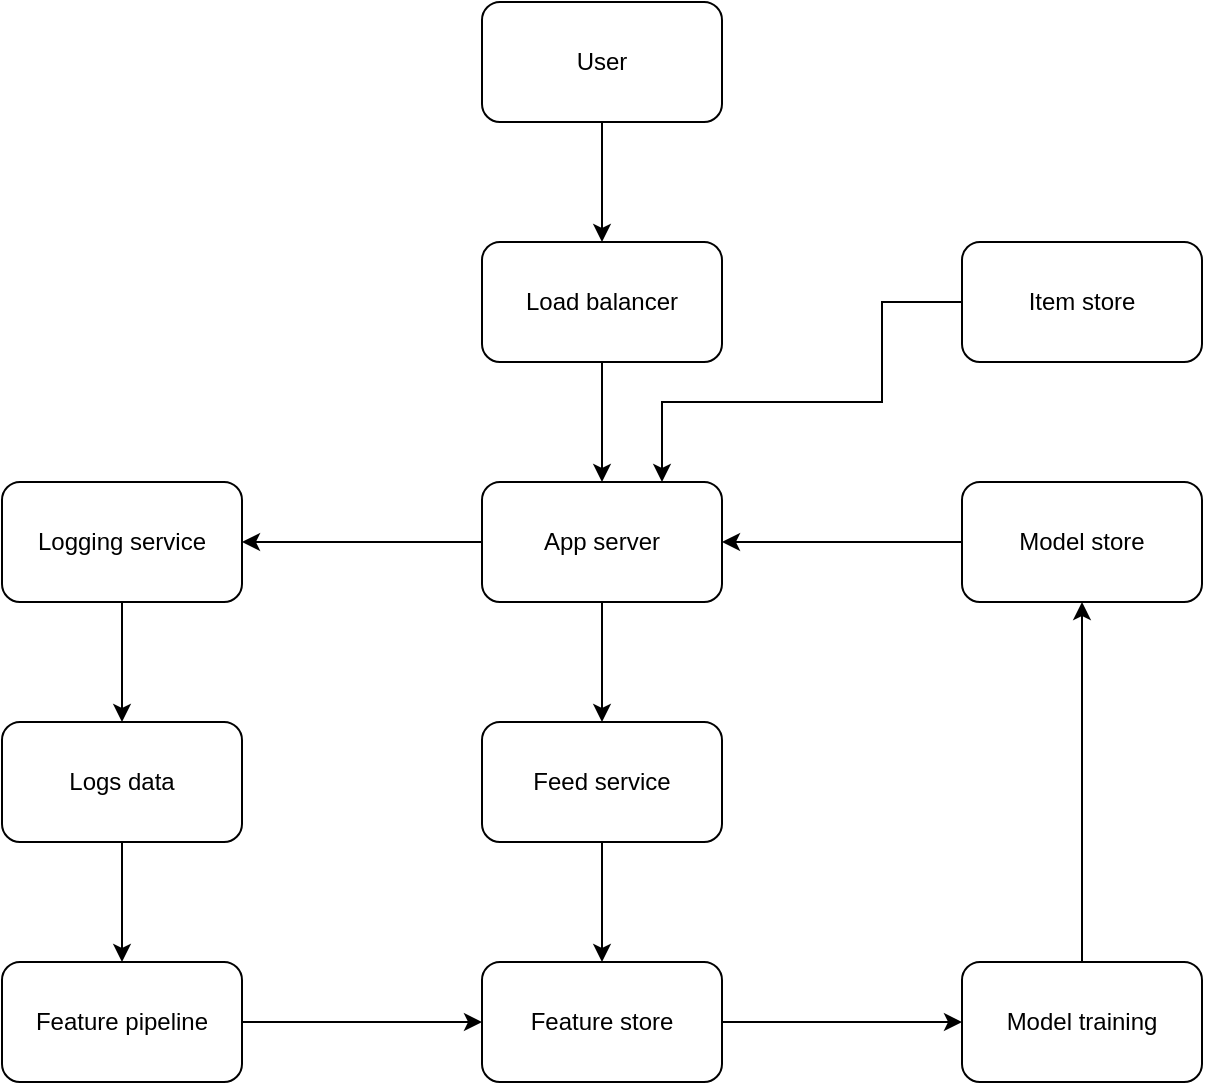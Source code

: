 <mxfile version="20.8.20" type="device"><diagram id="sTxmMa3qjLvHVlPgIQrh" name="Page-1"><mxGraphModel dx="882" dy="596" grid="1" gridSize="10" guides="1" tooltips="1" connect="1" arrows="1" fold="1" page="1" pageScale="1" pageWidth="850" pageHeight="1100" math="0" shadow="0"><root><mxCell id="0"/><mxCell id="1" parent="0"/><mxCell id="llFiJ3C_KL1nV86XAFQc-5" style="edgeStyle=orthogonalEdgeStyle;rounded=0;orthogonalLoop=1;jettySize=auto;html=1;exitX=0.5;exitY=1;exitDx=0;exitDy=0;entryX=0.5;entryY=0;entryDx=0;entryDy=0;" edge="1" parent="1" source="llFiJ3C_KL1nV86XAFQc-1" target="llFiJ3C_KL1nV86XAFQc-2"><mxGeometry relative="1" as="geometry"/></mxCell><mxCell id="llFiJ3C_KL1nV86XAFQc-1" value="User" style="rounded=1;whiteSpace=wrap;html=1;" vertex="1" parent="1"><mxGeometry x="360" y="40" width="120" height="60" as="geometry"/></mxCell><mxCell id="llFiJ3C_KL1nV86XAFQc-6" style="edgeStyle=orthogonalEdgeStyle;rounded=0;orthogonalLoop=1;jettySize=auto;html=1;exitX=0.5;exitY=1;exitDx=0;exitDy=0;" edge="1" parent="1" source="llFiJ3C_KL1nV86XAFQc-2" target="llFiJ3C_KL1nV86XAFQc-3"><mxGeometry relative="1" as="geometry"/></mxCell><mxCell id="llFiJ3C_KL1nV86XAFQc-2" value="Load balancer" style="rounded=1;whiteSpace=wrap;html=1;" vertex="1" parent="1"><mxGeometry x="360" y="160" width="120" height="60" as="geometry"/></mxCell><mxCell id="llFiJ3C_KL1nV86XAFQc-7" style="edgeStyle=orthogonalEdgeStyle;rounded=0;orthogonalLoop=1;jettySize=auto;html=1;exitX=0.5;exitY=1;exitDx=0;exitDy=0;" edge="1" parent="1" source="llFiJ3C_KL1nV86XAFQc-3" target="llFiJ3C_KL1nV86XAFQc-4"><mxGeometry relative="1" as="geometry"/></mxCell><mxCell id="llFiJ3C_KL1nV86XAFQc-14" style="edgeStyle=orthogonalEdgeStyle;rounded=0;orthogonalLoop=1;jettySize=auto;html=1;exitX=0;exitY=0.5;exitDx=0;exitDy=0;" edge="1" parent="1" source="llFiJ3C_KL1nV86XAFQc-3" target="llFiJ3C_KL1nV86XAFQc-10"><mxGeometry relative="1" as="geometry"/></mxCell><mxCell id="llFiJ3C_KL1nV86XAFQc-3" value="App server" style="rounded=1;whiteSpace=wrap;html=1;" vertex="1" parent="1"><mxGeometry x="360" y="280" width="120" height="60" as="geometry"/></mxCell><mxCell id="llFiJ3C_KL1nV86XAFQc-9" style="edgeStyle=orthogonalEdgeStyle;rounded=0;orthogonalLoop=1;jettySize=auto;html=1;exitX=0.5;exitY=1;exitDx=0;exitDy=0;entryX=0.5;entryY=0;entryDx=0;entryDy=0;" edge="1" parent="1" source="llFiJ3C_KL1nV86XAFQc-4" target="llFiJ3C_KL1nV86XAFQc-8"><mxGeometry relative="1" as="geometry"/></mxCell><mxCell id="llFiJ3C_KL1nV86XAFQc-4" value="Feed service" style="rounded=1;whiteSpace=wrap;html=1;" vertex="1" parent="1"><mxGeometry x="360" y="400" width="120" height="60" as="geometry"/></mxCell><mxCell id="llFiJ3C_KL1nV86XAFQc-19" style="edgeStyle=orthogonalEdgeStyle;rounded=0;orthogonalLoop=1;jettySize=auto;html=1;exitX=1;exitY=0.5;exitDx=0;exitDy=0;entryX=0;entryY=0.5;entryDx=0;entryDy=0;" edge="1" parent="1" source="llFiJ3C_KL1nV86XAFQc-8" target="llFiJ3C_KL1nV86XAFQc-18"><mxGeometry relative="1" as="geometry"/></mxCell><mxCell id="llFiJ3C_KL1nV86XAFQc-8" value="Feature store" style="rounded=1;whiteSpace=wrap;html=1;" vertex="1" parent="1"><mxGeometry x="360" y="520" width="120" height="60" as="geometry"/></mxCell><mxCell id="llFiJ3C_KL1nV86XAFQc-15" style="edgeStyle=orthogonalEdgeStyle;rounded=0;orthogonalLoop=1;jettySize=auto;html=1;exitX=0.5;exitY=1;exitDx=0;exitDy=0;entryX=0.5;entryY=0;entryDx=0;entryDy=0;" edge="1" parent="1" source="llFiJ3C_KL1nV86XAFQc-10" target="llFiJ3C_KL1nV86XAFQc-12"><mxGeometry relative="1" as="geometry"/></mxCell><mxCell id="llFiJ3C_KL1nV86XAFQc-10" value="Logging service" style="rounded=1;whiteSpace=wrap;html=1;" vertex="1" parent="1"><mxGeometry x="120" y="280" width="120" height="60" as="geometry"/></mxCell><mxCell id="llFiJ3C_KL1nV86XAFQc-13" style="edgeStyle=orthogonalEdgeStyle;rounded=0;orthogonalLoop=1;jettySize=auto;html=1;exitX=1;exitY=0.5;exitDx=0;exitDy=0;" edge="1" parent="1" source="llFiJ3C_KL1nV86XAFQc-11" target="llFiJ3C_KL1nV86XAFQc-8"><mxGeometry relative="1" as="geometry"/></mxCell><mxCell id="llFiJ3C_KL1nV86XAFQc-11" value="Feature pipeline" style="rounded=1;whiteSpace=wrap;html=1;" vertex="1" parent="1"><mxGeometry x="120" y="520" width="120" height="60" as="geometry"/></mxCell><mxCell id="llFiJ3C_KL1nV86XAFQc-16" style="edgeStyle=orthogonalEdgeStyle;rounded=0;orthogonalLoop=1;jettySize=auto;html=1;exitX=0.5;exitY=1;exitDx=0;exitDy=0;" edge="1" parent="1" source="llFiJ3C_KL1nV86XAFQc-12" target="llFiJ3C_KL1nV86XAFQc-11"><mxGeometry relative="1" as="geometry"/></mxCell><mxCell id="llFiJ3C_KL1nV86XAFQc-12" value="Logs data" style="rounded=1;whiteSpace=wrap;html=1;" vertex="1" parent="1"><mxGeometry x="120" y="400" width="120" height="60" as="geometry"/></mxCell><mxCell id="llFiJ3C_KL1nV86XAFQc-22" style="edgeStyle=orthogonalEdgeStyle;rounded=0;orthogonalLoop=1;jettySize=auto;html=1;exitX=0;exitY=0.5;exitDx=0;exitDy=0;entryX=1;entryY=0.5;entryDx=0;entryDy=0;" edge="1" parent="1" source="llFiJ3C_KL1nV86XAFQc-17" target="llFiJ3C_KL1nV86XAFQc-3"><mxGeometry relative="1" as="geometry"/></mxCell><mxCell id="llFiJ3C_KL1nV86XAFQc-17" value="Model store" style="rounded=1;whiteSpace=wrap;html=1;" vertex="1" parent="1"><mxGeometry x="600" y="280" width="120" height="60" as="geometry"/></mxCell><mxCell id="llFiJ3C_KL1nV86XAFQc-20" style="edgeStyle=orthogonalEdgeStyle;rounded=0;orthogonalLoop=1;jettySize=auto;html=1;exitX=0.5;exitY=0;exitDx=0;exitDy=0;" edge="1" parent="1" source="llFiJ3C_KL1nV86XAFQc-18" target="llFiJ3C_KL1nV86XAFQc-17"><mxGeometry relative="1" as="geometry"/></mxCell><mxCell id="llFiJ3C_KL1nV86XAFQc-18" value="Model training" style="rounded=1;whiteSpace=wrap;html=1;" vertex="1" parent="1"><mxGeometry x="600" y="520" width="120" height="60" as="geometry"/></mxCell><mxCell id="llFiJ3C_KL1nV86XAFQc-23" style="edgeStyle=orthogonalEdgeStyle;rounded=0;orthogonalLoop=1;jettySize=auto;html=1;exitX=0;exitY=0.5;exitDx=0;exitDy=0;entryX=0.75;entryY=0;entryDx=0;entryDy=0;" edge="1" parent="1" source="llFiJ3C_KL1nV86XAFQc-21" target="llFiJ3C_KL1nV86XAFQc-3"><mxGeometry relative="1" as="geometry"><Array as="points"><mxPoint x="560" y="190"/><mxPoint x="560" y="240"/><mxPoint x="450" y="240"/></Array></mxGeometry></mxCell><mxCell id="llFiJ3C_KL1nV86XAFQc-21" value="Item store" style="rounded=1;whiteSpace=wrap;html=1;" vertex="1" parent="1"><mxGeometry x="600" y="160" width="120" height="60" as="geometry"/></mxCell></root></mxGraphModel></diagram></mxfile>